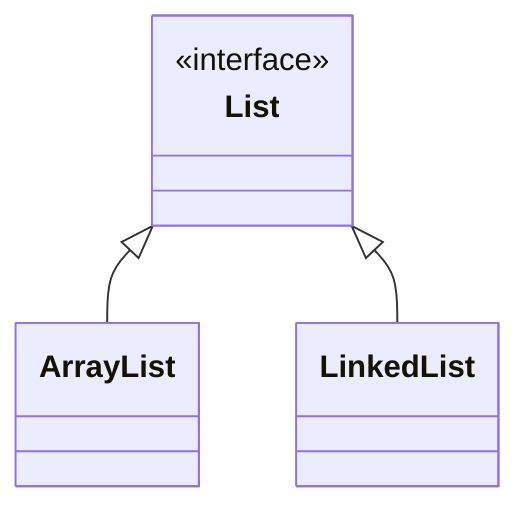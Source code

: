 classDiagram 
    class List {
        <<interface>>
    }
    List <|-- ArrayList
    List <|-- LinkedList